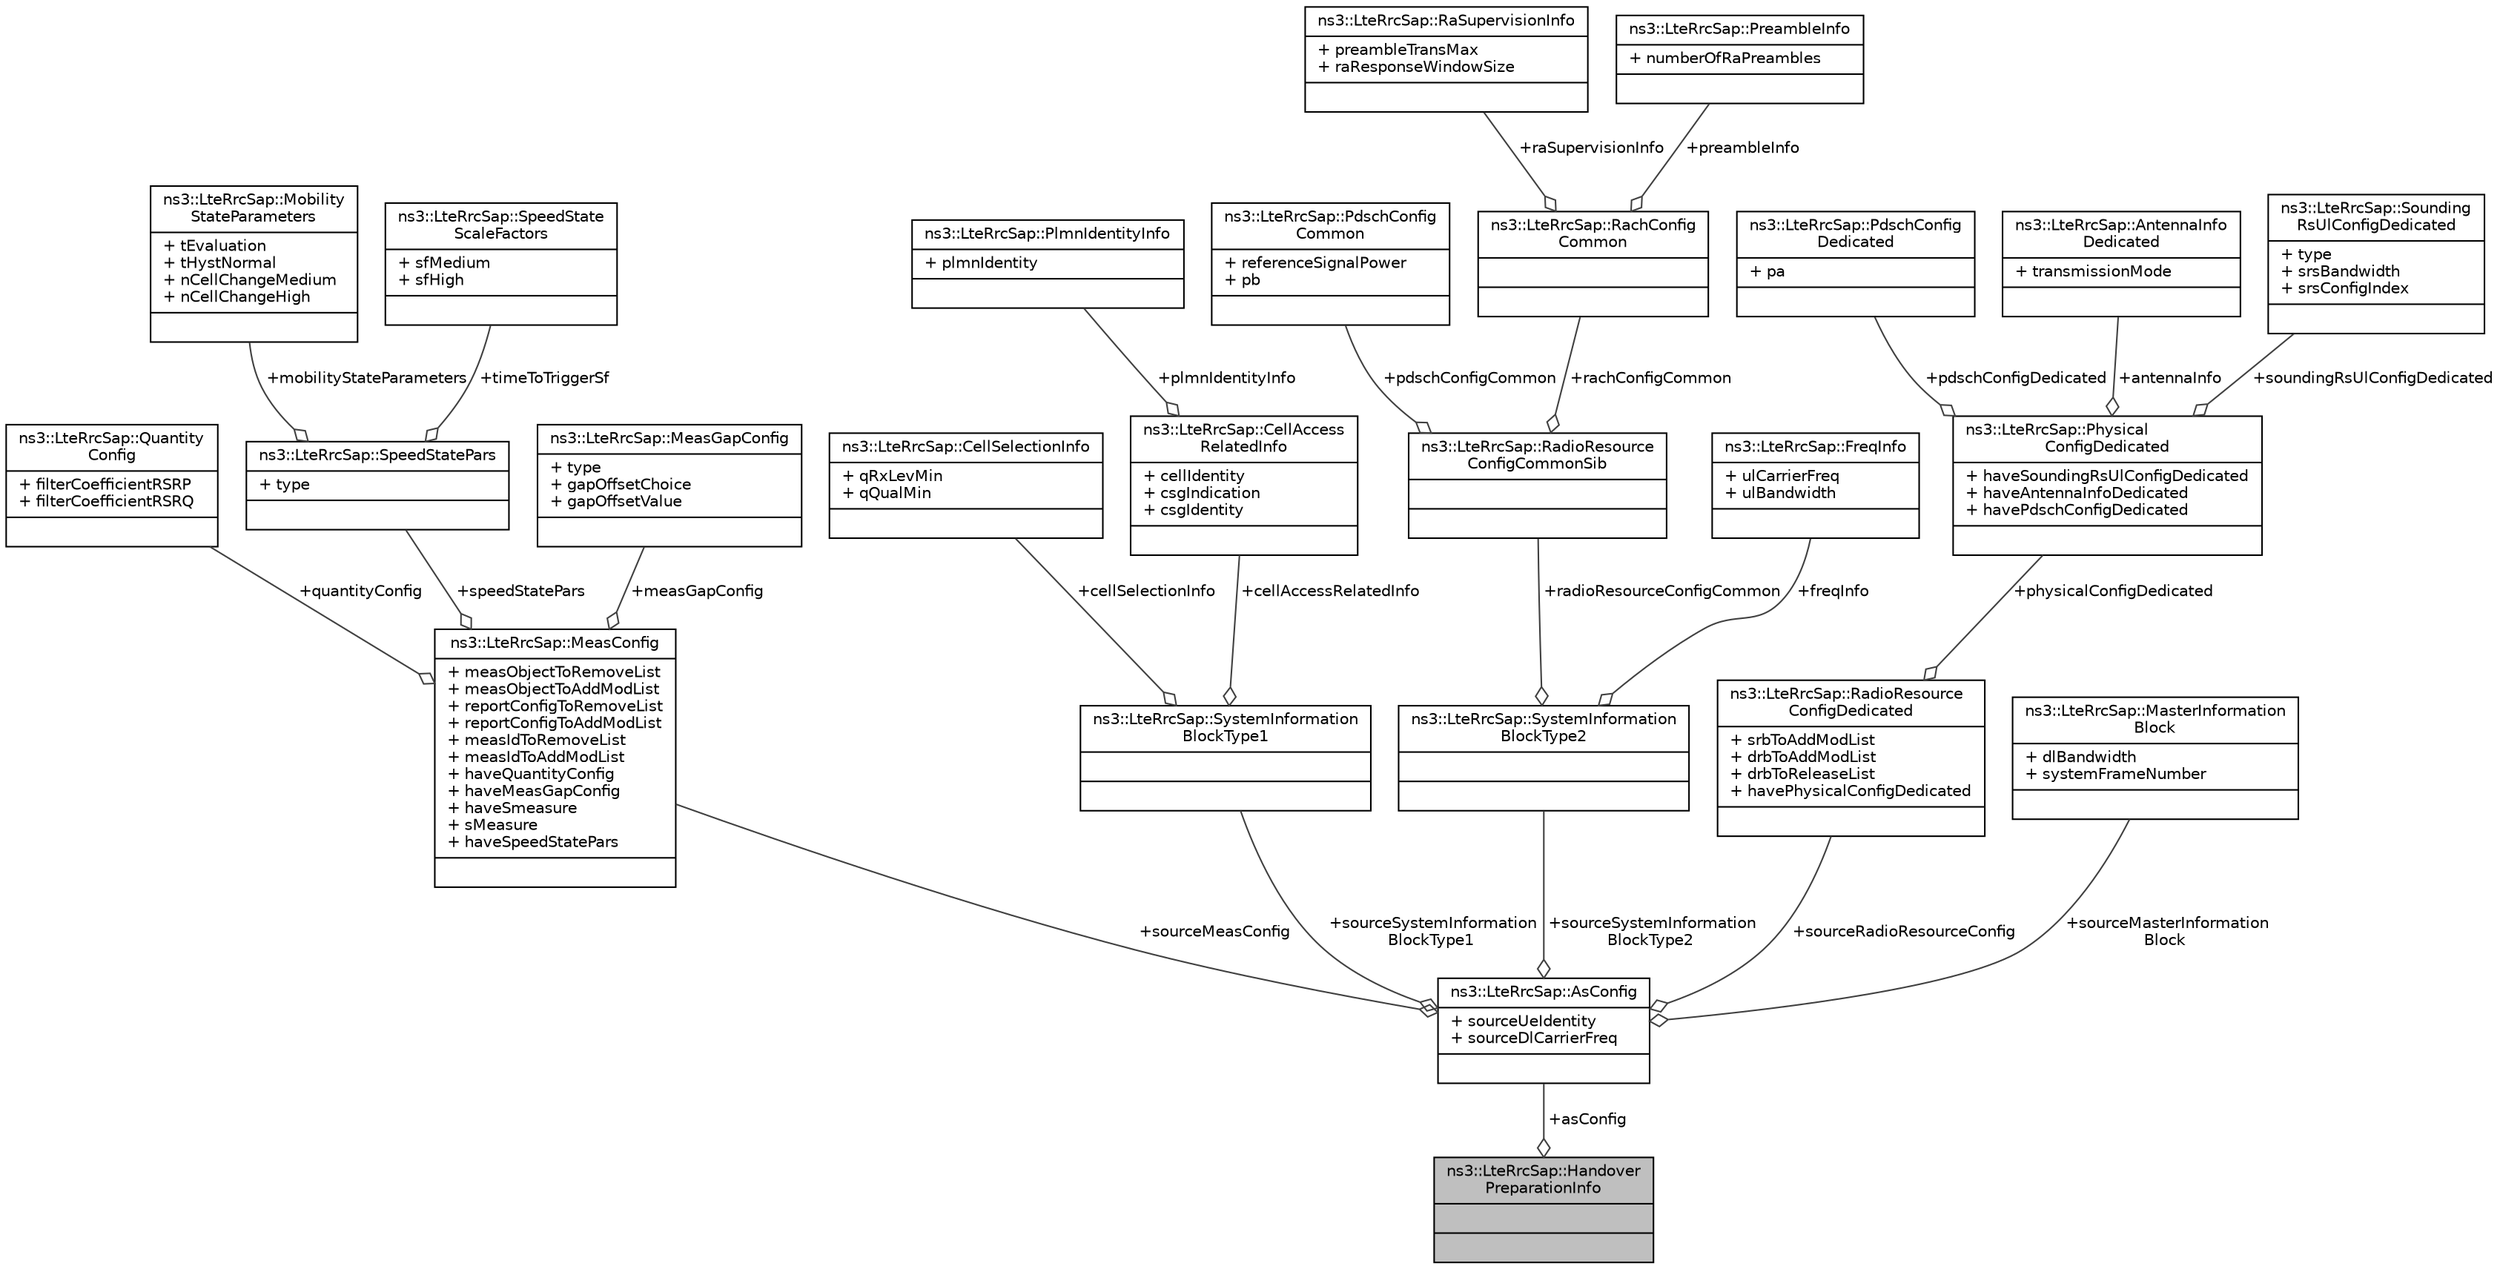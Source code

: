 digraph "ns3::LteRrcSap::HandoverPreparationInfo"
{
  edge [fontname="Helvetica",fontsize="10",labelfontname="Helvetica",labelfontsize="10"];
  node [fontname="Helvetica",fontsize="10",shape=record];
  Node1 [label="{ns3::LteRrcSap::Handover\lPreparationInfo\n||}",height=0.2,width=0.4,color="black", fillcolor="grey75", style="filled", fontcolor="black"];
  Node2 -> Node1 [color="grey25",fontsize="10",style="solid",label=" +asConfig" ,arrowhead="odiamond"];
  Node2 [label="{ns3::LteRrcSap::AsConfig\n|+ sourceUeIdentity\l+ sourceDlCarrierFreq\l|}",height=0.2,width=0.4,color="black", fillcolor="white", style="filled",URL="$d0/d6b/structns3_1_1LteRrcSap_1_1AsConfig.html"];
  Node3 -> Node2 [color="grey25",fontsize="10",style="solid",label=" +sourceMeasConfig" ,arrowhead="odiamond"];
  Node3 [label="{ns3::LteRrcSap::MeasConfig\n|+ measObjectToRemoveList\l+ measObjectToAddModList\l+ reportConfigToRemoveList\l+ reportConfigToAddModList\l+ measIdToRemoveList\l+ measIdToAddModList\l+ haveQuantityConfig\l+ haveMeasGapConfig\l+ haveSmeasure\l+ sMeasure\l+ haveSpeedStatePars\l|}",height=0.2,width=0.4,color="black", fillcolor="white", style="filled",URL="$d7/d45/structns3_1_1LteRrcSap_1_1MeasConfig.html"];
  Node4 -> Node3 [color="grey25",fontsize="10",style="solid",label=" +quantityConfig" ,arrowhead="odiamond"];
  Node4 [label="{ns3::LteRrcSap::Quantity\lConfig\n|+ filterCoefficientRSRP\l+ filterCoefficientRSRQ\l|}",height=0.2,width=0.4,color="black", fillcolor="white", style="filled",URL="$d8/d34/structns3_1_1LteRrcSap_1_1QuantityConfig.html"];
  Node5 -> Node3 [color="grey25",fontsize="10",style="solid",label=" +speedStatePars" ,arrowhead="odiamond"];
  Node5 [label="{ns3::LteRrcSap::SpeedStatePars\n|+ type\l|}",height=0.2,width=0.4,color="black", fillcolor="white", style="filled",URL="$dc/d8e/structns3_1_1LteRrcSap_1_1SpeedStatePars.html"];
  Node6 -> Node5 [color="grey25",fontsize="10",style="solid",label=" +mobilityStateParameters" ,arrowhead="odiamond"];
  Node6 [label="{ns3::LteRrcSap::Mobility\lStateParameters\n|+ tEvaluation\l+ tHystNormal\l+ nCellChangeMedium\l+ nCellChangeHigh\l|}",height=0.2,width=0.4,color="black", fillcolor="white", style="filled",URL="$de/d42/structns3_1_1LteRrcSap_1_1MobilityStateParameters.html"];
  Node7 -> Node5 [color="grey25",fontsize="10",style="solid",label=" +timeToTriggerSf" ,arrowhead="odiamond"];
  Node7 [label="{ns3::LteRrcSap::SpeedState\lScaleFactors\n|+ sfMedium\l+ sfHigh\l|}",height=0.2,width=0.4,color="black", fillcolor="white", style="filled",URL="$dc/df9/structns3_1_1LteRrcSap_1_1SpeedStateScaleFactors.html"];
  Node8 -> Node3 [color="grey25",fontsize="10",style="solid",label=" +measGapConfig" ,arrowhead="odiamond"];
  Node8 [label="{ns3::LteRrcSap::MeasGapConfig\n|+ type\l+ gapOffsetChoice\l+ gapOffsetValue\l|}",height=0.2,width=0.4,color="black", fillcolor="white", style="filled",URL="$df/d90/structns3_1_1LteRrcSap_1_1MeasGapConfig.html"];
  Node9 -> Node2 [color="grey25",fontsize="10",style="solid",label=" +sourceSystemInformation\lBlockType1" ,arrowhead="odiamond"];
  Node9 [label="{ns3::LteRrcSap::SystemInformation\lBlockType1\n||}",height=0.2,width=0.4,color="black", fillcolor="white", style="filled",URL="$da/dc9/structns3_1_1LteRrcSap_1_1SystemInformationBlockType1.html"];
  Node10 -> Node9 [color="grey25",fontsize="10",style="solid",label=" +cellSelectionInfo" ,arrowhead="odiamond"];
  Node10 [label="{ns3::LteRrcSap::CellSelectionInfo\n|+ qRxLevMin\l+ qQualMin\l|}",height=0.2,width=0.4,color="black", fillcolor="white", style="filled",URL="$de/d73/structns3_1_1LteRrcSap_1_1CellSelectionInfo.html"];
  Node11 -> Node9 [color="grey25",fontsize="10",style="solid",label=" +cellAccessRelatedInfo" ,arrowhead="odiamond"];
  Node11 [label="{ns3::LteRrcSap::CellAccess\lRelatedInfo\n|+ cellIdentity\l+ csgIndication\l+ csgIdentity\l|}",height=0.2,width=0.4,color="black", fillcolor="white", style="filled",URL="$db/ddd/structns3_1_1LteRrcSap_1_1CellAccessRelatedInfo.html"];
  Node12 -> Node11 [color="grey25",fontsize="10",style="solid",label=" +plmnIdentityInfo" ,arrowhead="odiamond"];
  Node12 [label="{ns3::LteRrcSap::PlmnIdentityInfo\n|+ plmnIdentity\l|}",height=0.2,width=0.4,color="black", fillcolor="white", style="filled",URL="$d9/d1d/structns3_1_1LteRrcSap_1_1PlmnIdentityInfo.html"];
  Node13 -> Node2 [color="grey25",fontsize="10",style="solid",label=" +sourceSystemInformation\lBlockType2" ,arrowhead="odiamond"];
  Node13 [label="{ns3::LteRrcSap::SystemInformation\lBlockType2\n||}",height=0.2,width=0.4,color="black", fillcolor="white", style="filled",URL="$d6/d3c/structns3_1_1LteRrcSap_1_1SystemInformationBlockType2.html"];
  Node14 -> Node13 [color="grey25",fontsize="10",style="solid",label=" +radioResourceConfigCommon" ,arrowhead="odiamond"];
  Node14 [label="{ns3::LteRrcSap::RadioResource\lConfigCommonSib\n||}",height=0.2,width=0.4,color="black", fillcolor="white", style="filled",URL="$db/d9e/structns3_1_1LteRrcSap_1_1RadioResourceConfigCommonSib.html"];
  Node15 -> Node14 [color="grey25",fontsize="10",style="solid",label=" +pdschConfigCommon" ,arrowhead="odiamond"];
  Node15 [label="{ns3::LteRrcSap::PdschConfig\lCommon\n|+ referenceSignalPower\l+ pb\l|}",height=0.2,width=0.4,color="black", fillcolor="white", style="filled",URL="$d5/d0b/structns3_1_1LteRrcSap_1_1PdschConfigCommon.html"];
  Node16 -> Node14 [color="grey25",fontsize="10",style="solid",label=" +rachConfigCommon" ,arrowhead="odiamond"];
  Node16 [label="{ns3::LteRrcSap::RachConfig\lCommon\n||}",height=0.2,width=0.4,color="black", fillcolor="white", style="filled",URL="$d3/d4e/structns3_1_1LteRrcSap_1_1RachConfigCommon.html"];
  Node17 -> Node16 [color="grey25",fontsize="10",style="solid",label=" +raSupervisionInfo" ,arrowhead="odiamond"];
  Node17 [label="{ns3::LteRrcSap::RaSupervisionInfo\n|+ preambleTransMax\l+ raResponseWindowSize\l|}",height=0.2,width=0.4,color="black", fillcolor="white", style="filled",URL="$dc/d91/structns3_1_1LteRrcSap_1_1RaSupervisionInfo.html"];
  Node18 -> Node16 [color="grey25",fontsize="10",style="solid",label=" +preambleInfo" ,arrowhead="odiamond"];
  Node18 [label="{ns3::LteRrcSap::PreambleInfo\n|+ numberOfRaPreambles\l|}",height=0.2,width=0.4,color="black", fillcolor="white", style="filled",URL="$d3/db4/structns3_1_1LteRrcSap_1_1PreambleInfo.html"];
  Node19 -> Node13 [color="grey25",fontsize="10",style="solid",label=" +freqInfo" ,arrowhead="odiamond"];
  Node19 [label="{ns3::LteRrcSap::FreqInfo\n|+ ulCarrierFreq\l+ ulBandwidth\l|}",height=0.2,width=0.4,color="black", fillcolor="white", style="filled",URL="$db/dd0/structns3_1_1LteRrcSap_1_1FreqInfo.html"];
  Node20 -> Node2 [color="grey25",fontsize="10",style="solid",label=" +sourceRadioResourceConfig" ,arrowhead="odiamond"];
  Node20 [label="{ns3::LteRrcSap::RadioResource\lConfigDedicated\n|+ srbToAddModList\l+ drbToAddModList\l+ drbToReleaseList\l+ havePhysicalConfigDedicated\l|}",height=0.2,width=0.4,color="black", fillcolor="white", style="filled",URL="$d9/da4/structns3_1_1LteRrcSap_1_1RadioResourceConfigDedicated.html"];
  Node21 -> Node20 [color="grey25",fontsize="10",style="solid",label=" +physicalConfigDedicated" ,arrowhead="odiamond"];
  Node21 [label="{ns3::LteRrcSap::Physical\lConfigDedicated\n|+ haveSoundingRsUlConfigDedicated\l+ haveAntennaInfoDedicated\l+ havePdschConfigDedicated\l|}",height=0.2,width=0.4,color="black", fillcolor="white", style="filled",URL="$d1/d56/structns3_1_1LteRrcSap_1_1PhysicalConfigDedicated.html"];
  Node22 -> Node21 [color="grey25",fontsize="10",style="solid",label=" +pdschConfigDedicated" ,arrowhead="odiamond"];
  Node22 [label="{ns3::LteRrcSap::PdschConfig\lDedicated\n|+ pa\l|}",height=0.2,width=0.4,color="black", fillcolor="white", style="filled",URL="$da/d59/structns3_1_1LteRrcSap_1_1PdschConfigDedicated.html"];
  Node23 -> Node21 [color="grey25",fontsize="10",style="solid",label=" +antennaInfo" ,arrowhead="odiamond"];
  Node23 [label="{ns3::LteRrcSap::AntennaInfo\lDedicated\n|+ transmissionMode\l|}",height=0.2,width=0.4,color="black", fillcolor="white", style="filled",URL="$de/dee/structns3_1_1LteRrcSap_1_1AntennaInfoDedicated.html"];
  Node24 -> Node21 [color="grey25",fontsize="10",style="solid",label=" +soundingRsUlConfigDedicated" ,arrowhead="odiamond"];
  Node24 [label="{ns3::LteRrcSap::Sounding\lRsUlConfigDedicated\n|+ type\l+ srsBandwidth\l+ srsConfigIndex\l|}",height=0.2,width=0.4,color="black", fillcolor="white", style="filled",URL="$d0/da0/structns3_1_1LteRrcSap_1_1SoundingRsUlConfigDedicated.html"];
  Node25 -> Node2 [color="grey25",fontsize="10",style="solid",label=" +sourceMasterInformation\lBlock" ,arrowhead="odiamond"];
  Node25 [label="{ns3::LteRrcSap::MasterInformation\lBlock\n|+ dlBandwidth\l+ systemFrameNumber\l|}",height=0.2,width=0.4,color="black", fillcolor="white", style="filled",URL="$d5/da4/structns3_1_1LteRrcSap_1_1MasterInformationBlock.html"];
}
